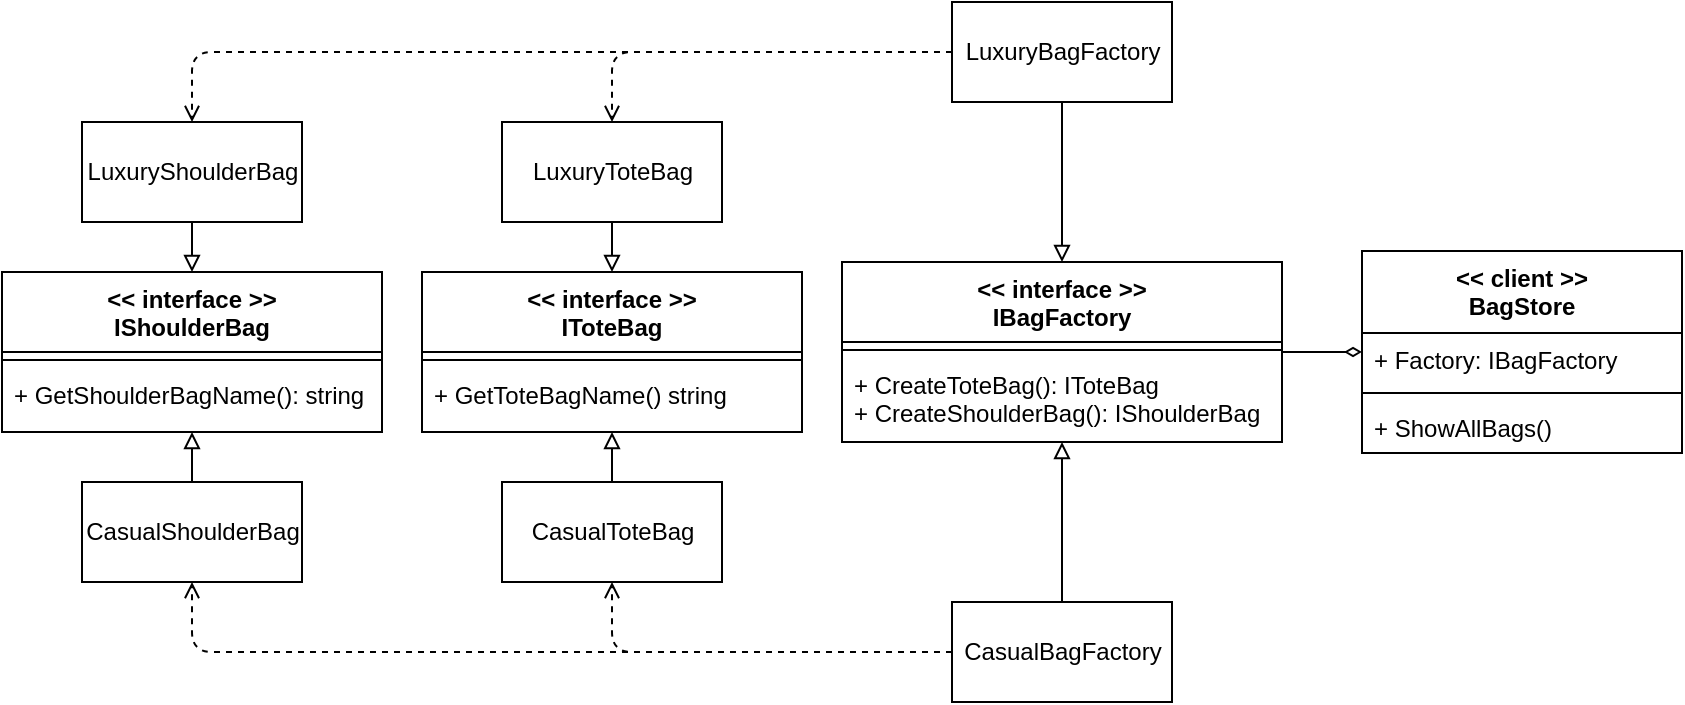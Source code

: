<mxfile>
    <diagram id="HjJzYjKi8JG49PbqTyct" name="第1頁">
        <mxGraphModel dx="748" dy="727" grid="1" gridSize="10" guides="1" tooltips="1" connect="1" arrows="1" fold="1" page="1" pageScale="1" pageWidth="1169" pageHeight="827" math="0" shadow="0">
            <root>
                <mxCell id="0"/>
                <mxCell id="1" parent="0"/>
                <mxCell id="33" value="" style="html=1;endArrow=diamondThin;endFill=0;" edge="1" parent="1" source="3" target="29">
                    <mxGeometry relative="1" as="geometry"/>
                </mxCell>
                <mxCell id="3" value="&lt;&lt; interface &gt;&gt;&#10;IBagFactory" style="swimlane;fontStyle=1;align=center;verticalAlign=top;childLayout=stackLayout;horizontal=1;startSize=40;horizontalStack=0;resizeParent=1;resizeParentMax=0;resizeLast=0;collapsible=1;marginBottom=0;" vertex="1" parent="1">
                    <mxGeometry x="510" y="170" width="220" height="90" as="geometry"/>
                </mxCell>
                <mxCell id="5" value="" style="line;strokeWidth=1;fillColor=none;align=left;verticalAlign=middle;spacingTop=-1;spacingLeft=3;spacingRight=3;rotatable=0;labelPosition=right;points=[];portConstraint=eastwest;strokeColor=inherit;" vertex="1" parent="3">
                    <mxGeometry y="40" width="220" height="8" as="geometry"/>
                </mxCell>
                <mxCell id="6" value="+ CreateToteBag(): IToteBag&#10;+ CreateShoulderBag(): IShoulderBag" style="text;strokeColor=none;fillColor=none;align=left;verticalAlign=top;spacingLeft=4;spacingRight=4;overflow=hidden;rotatable=0;points=[[0,0.5],[1,0.5]];portConstraint=eastwest;" vertex="1" parent="3">
                    <mxGeometry y="48" width="220" height="42" as="geometry"/>
                </mxCell>
                <mxCell id="7" value="&lt;&lt; interface &gt;&gt;&#10;IToteBag" style="swimlane;fontStyle=1;align=center;verticalAlign=top;childLayout=stackLayout;horizontal=1;startSize=40;horizontalStack=0;resizeParent=1;resizeParentMax=0;resizeLast=0;collapsible=1;marginBottom=0;" vertex="1" parent="1">
                    <mxGeometry x="300" y="175" width="190" height="80" as="geometry"/>
                </mxCell>
                <mxCell id="8" value="" style="line;strokeWidth=1;fillColor=none;align=left;verticalAlign=middle;spacingTop=-1;spacingLeft=3;spacingRight=3;rotatable=0;labelPosition=right;points=[];portConstraint=eastwest;strokeColor=inherit;" vertex="1" parent="7">
                    <mxGeometry y="40" width="190" height="8" as="geometry"/>
                </mxCell>
                <mxCell id="9" value="+ GetToteBagName() string" style="text;strokeColor=none;fillColor=none;align=left;verticalAlign=top;spacingLeft=4;spacingRight=4;overflow=hidden;rotatable=0;points=[[0,0.5],[1,0.5]];portConstraint=eastwest;" vertex="1" parent="7">
                    <mxGeometry y="48" width="190" height="32" as="geometry"/>
                </mxCell>
                <mxCell id="10" value="&lt;&lt; interface &gt;&gt;&#10;IShoulderBag" style="swimlane;fontStyle=1;align=center;verticalAlign=top;childLayout=stackLayout;horizontal=1;startSize=40;horizontalStack=0;resizeParent=1;resizeParentMax=0;resizeLast=0;collapsible=1;marginBottom=0;" vertex="1" parent="1">
                    <mxGeometry x="90" y="175" width="190" height="80" as="geometry"/>
                </mxCell>
                <mxCell id="11" value="" style="line;strokeWidth=1;fillColor=none;align=left;verticalAlign=middle;spacingTop=-1;spacingLeft=3;spacingRight=3;rotatable=0;labelPosition=right;points=[];portConstraint=eastwest;strokeColor=inherit;" vertex="1" parent="10">
                    <mxGeometry y="40" width="190" height="8" as="geometry"/>
                </mxCell>
                <mxCell id="12" value="+ GetShoulderBagName(): string" style="text;strokeColor=none;fillColor=none;align=left;verticalAlign=top;spacingLeft=4;spacingRight=4;overflow=hidden;rotatable=0;points=[[0,0.5],[1,0.5]];portConstraint=eastwest;" vertex="1" parent="10">
                    <mxGeometry y="48" width="190" height="32" as="geometry"/>
                </mxCell>
                <mxCell id="22" value="" style="edgeStyle=none;html=1;endArrow=block;endFill=0;" edge="1" parent="1" source="13" target="3">
                    <mxGeometry relative="1" as="geometry"/>
                </mxCell>
                <mxCell id="25" value="" style="edgeStyle=orthogonalEdgeStyle;html=1;dashed=1;endArrow=open;endFill=0;" edge="1" parent="1" source="13" target="18">
                    <mxGeometry relative="1" as="geometry"/>
                </mxCell>
                <mxCell id="26" value="" style="edgeStyle=orthogonalEdgeStyle;html=1;dashed=1;endArrow=open;endFill=0;" edge="1" parent="1" source="13" target="17">
                    <mxGeometry relative="1" as="geometry"/>
                </mxCell>
                <mxCell id="13" value="LuxuryBagFactory" style="html=1;" vertex="1" parent="1">
                    <mxGeometry x="565" y="40" width="110" height="50" as="geometry"/>
                </mxCell>
                <mxCell id="21" value="" style="edgeStyle=none;html=1;endArrow=block;endFill=0;" edge="1" parent="1" source="14" target="6">
                    <mxGeometry relative="1" as="geometry"/>
                </mxCell>
                <mxCell id="27" value="" style="edgeStyle=orthogonalEdgeStyle;html=1;dashed=1;endArrow=open;endFill=0;" edge="1" parent="1" source="14" target="16">
                    <mxGeometry relative="1" as="geometry"/>
                </mxCell>
                <mxCell id="28" value="" style="edgeStyle=orthogonalEdgeStyle;html=1;dashed=1;endArrow=open;endFill=0;" edge="1" parent="1" source="14" target="15">
                    <mxGeometry relative="1" as="geometry"/>
                </mxCell>
                <mxCell id="14" value="CasualBagFactory" style="html=1;" vertex="1" parent="1">
                    <mxGeometry x="565" y="340" width="110" height="50" as="geometry"/>
                </mxCell>
                <mxCell id="20" value="" style="edgeStyle=none;html=1;endArrow=block;endFill=0;" edge="1" parent="1" source="15" target="9">
                    <mxGeometry relative="1" as="geometry"/>
                </mxCell>
                <mxCell id="15" value="CasualToteBag" style="html=1;" vertex="1" parent="1">
                    <mxGeometry x="340" y="280" width="110" height="50" as="geometry"/>
                </mxCell>
                <mxCell id="19" value="" style="edgeStyle=none;html=1;endArrow=block;endFill=0;" edge="1" parent="1" source="16" target="12">
                    <mxGeometry relative="1" as="geometry"/>
                </mxCell>
                <mxCell id="16" value="CasualShoulderBag" style="html=1;" vertex="1" parent="1">
                    <mxGeometry x="130" y="280" width="110" height="50" as="geometry"/>
                </mxCell>
                <mxCell id="23" value="" style="edgeStyle=none;html=1;endArrow=block;endFill=0;" edge="1" parent="1" source="17" target="7">
                    <mxGeometry relative="1" as="geometry"/>
                </mxCell>
                <mxCell id="17" value="LuxuryToteBag" style="html=1;" vertex="1" parent="1">
                    <mxGeometry x="340" y="100" width="110" height="50" as="geometry"/>
                </mxCell>
                <mxCell id="24" value="" style="edgeStyle=none;html=1;endArrow=block;endFill=0;" edge="1" parent="1" source="18" target="10">
                    <mxGeometry relative="1" as="geometry"/>
                </mxCell>
                <mxCell id="18" value="LuxuryShoulderBag" style="html=1;" vertex="1" parent="1">
                    <mxGeometry x="130" y="100" width="110" height="50" as="geometry"/>
                </mxCell>
                <mxCell id="29" value="&lt;&lt; client &gt;&gt;&#10;BagStore" style="swimlane;fontStyle=1;align=center;verticalAlign=top;childLayout=stackLayout;horizontal=1;startSize=41;horizontalStack=0;resizeParent=1;resizeParentMax=0;resizeLast=0;collapsible=1;marginBottom=0;" vertex="1" parent="1">
                    <mxGeometry x="770" y="164.5" width="160" height="101" as="geometry"/>
                </mxCell>
                <mxCell id="30" value="+ Factory: IBagFactory" style="text;strokeColor=none;fillColor=none;align=left;verticalAlign=top;spacingLeft=4;spacingRight=4;overflow=hidden;rotatable=0;points=[[0,0.5],[1,0.5]];portConstraint=eastwest;" vertex="1" parent="29">
                    <mxGeometry y="41" width="160" height="26" as="geometry"/>
                </mxCell>
                <mxCell id="31" value="" style="line;strokeWidth=1;fillColor=none;align=left;verticalAlign=middle;spacingTop=-1;spacingLeft=3;spacingRight=3;rotatable=0;labelPosition=right;points=[];portConstraint=eastwest;strokeColor=inherit;" vertex="1" parent="29">
                    <mxGeometry y="67" width="160" height="8" as="geometry"/>
                </mxCell>
                <mxCell id="32" value="+ ShowAllBags()" style="text;strokeColor=none;fillColor=none;align=left;verticalAlign=top;spacingLeft=4;spacingRight=4;overflow=hidden;rotatable=0;points=[[0,0.5],[1,0.5]];portConstraint=eastwest;" vertex="1" parent="29">
                    <mxGeometry y="75" width="160" height="26" as="geometry"/>
                </mxCell>
            </root>
        </mxGraphModel>
    </diagram>
</mxfile>